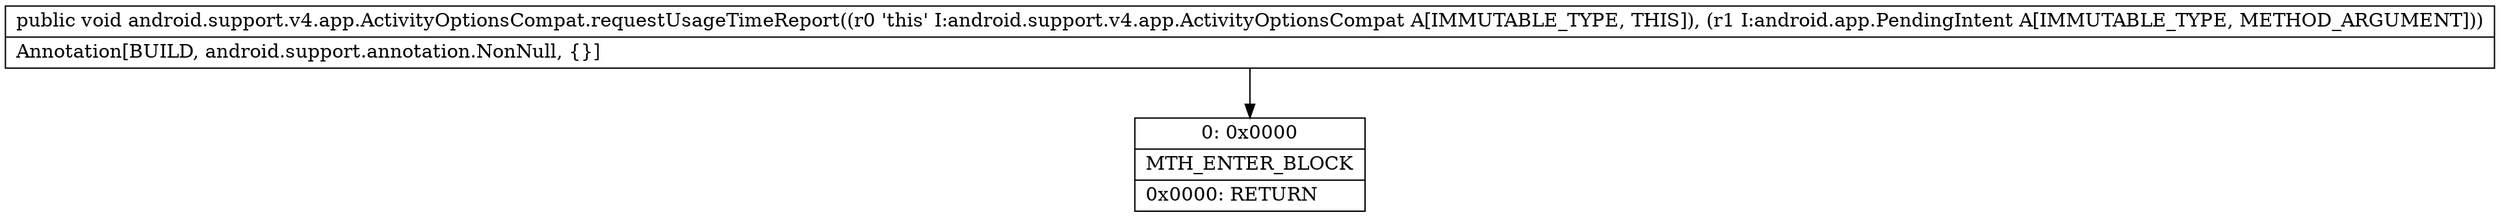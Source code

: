 digraph "CFG forandroid.support.v4.app.ActivityOptionsCompat.requestUsageTimeReport(Landroid\/app\/PendingIntent;)V" {
Node_0 [shape=record,label="{0\:\ 0x0000|MTH_ENTER_BLOCK\l|0x0000: RETURN   \l}"];
MethodNode[shape=record,label="{public void android.support.v4.app.ActivityOptionsCompat.requestUsageTimeReport((r0 'this' I:android.support.v4.app.ActivityOptionsCompat A[IMMUTABLE_TYPE, THIS]), (r1 I:android.app.PendingIntent A[IMMUTABLE_TYPE, METHOD_ARGUMENT]))  | Annotation[BUILD, android.support.annotation.NonNull, \{\}]\l}"];
MethodNode -> Node_0;
}

